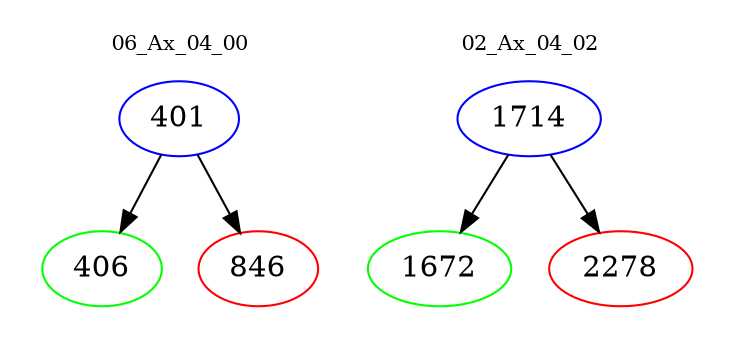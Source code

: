 digraph{
subgraph cluster_0 {
color = white
label = "06_Ax_04_00";
fontsize=10;
T0_401 [label="401", color="blue"]
T0_401 -> T0_406 [color="black"]
T0_406 [label="406", color="green"]
T0_401 -> T0_846 [color="black"]
T0_846 [label="846", color="red"]
}
subgraph cluster_1 {
color = white
label = "02_Ax_04_02";
fontsize=10;
T1_1714 [label="1714", color="blue"]
T1_1714 -> T1_1672 [color="black"]
T1_1672 [label="1672", color="green"]
T1_1714 -> T1_2278 [color="black"]
T1_2278 [label="2278", color="red"]
}
}
